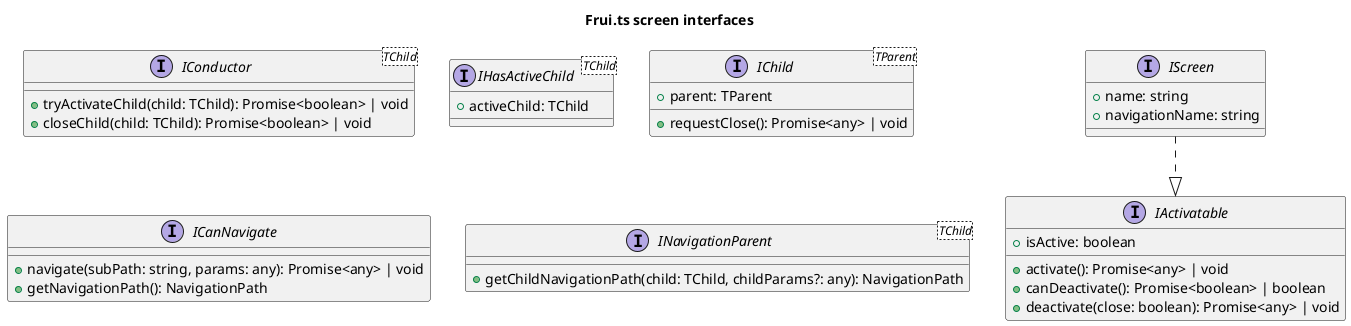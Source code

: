 @startuml

title Frui.ts screen interfaces

interface IActivatable {
  +isActive: boolean

  +activate(): Promise<any> | void
  +canDeactivate(): Promise<boolean> | boolean
  +deactivate(close: boolean): Promise<any> | void
}

interface IScreen {
  +name: string
  +navigationName: string
}

IScreen ..|> IActivatable

interface IConductor<TChild> {
  +tryActivateChild(child: TChild): Promise<boolean> | void
  +closeChild(child: TChild): Promise<boolean> | void
}

interface IHasActiveChild<TChild> {
  +activeChild: TChild
}

interface IChild<TParent> {
  +parent: TParent
  +requestClose(): Promise<any> | void
}

interface ICanNavigate {
  +navigate(subPath: string, params: any): Promise<any> | void
  +getNavigationPath(): NavigationPath
}

interface INavigationParent<TChild> {
  +getChildNavigationPath(child: TChild, childParams?: any): NavigationPath
}

@enduml
